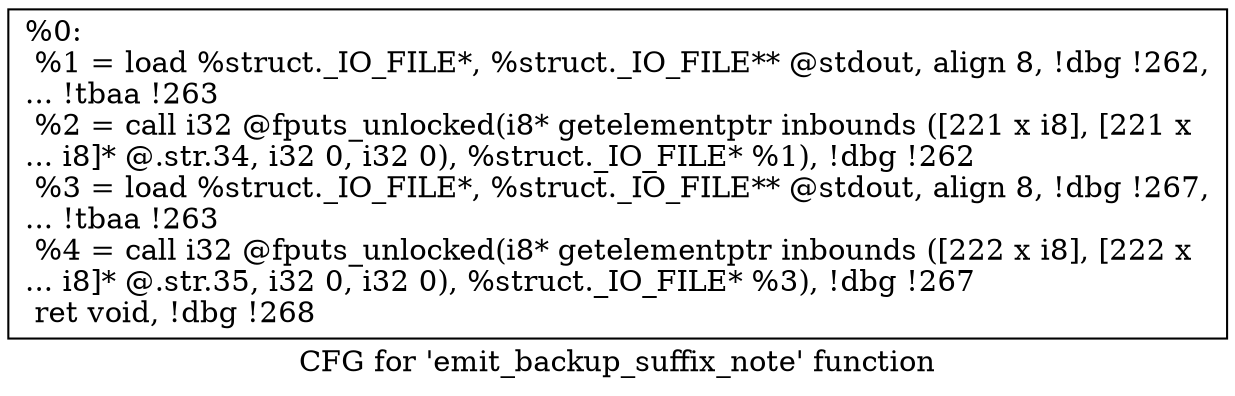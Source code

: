 digraph "CFG for 'emit_backup_suffix_note' function" {
	label="CFG for 'emit_backup_suffix_note' function";

	Node0x8a4890 [shape=record,label="{%0:\l  %1 = load %struct._IO_FILE*, %struct._IO_FILE** @stdout, align 8, !dbg !262,\l... !tbaa !263\l  %2 = call i32 @fputs_unlocked(i8* getelementptr inbounds ([221 x i8], [221 x\l... i8]* @.str.34, i32 0, i32 0), %struct._IO_FILE* %1), !dbg !262\l  %3 = load %struct._IO_FILE*, %struct._IO_FILE** @stdout, align 8, !dbg !267,\l... !tbaa !263\l  %4 = call i32 @fputs_unlocked(i8* getelementptr inbounds ([222 x i8], [222 x\l... i8]* @.str.35, i32 0, i32 0), %struct._IO_FILE* %3), !dbg !267\l  ret void, !dbg !268\l}"];
}
